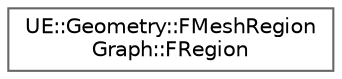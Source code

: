digraph "Graphical Class Hierarchy"
{
 // INTERACTIVE_SVG=YES
 // LATEX_PDF_SIZE
  bgcolor="transparent";
  edge [fontname=Helvetica,fontsize=10,labelfontname=Helvetica,labelfontsize=10];
  node [fontname=Helvetica,fontsize=10,shape=box,height=0.2,width=0.4];
  rankdir="LR";
  Node0 [id="Node000000",label="UE::Geometry::FMeshRegion\lGraph::FRegion",height=0.2,width=0.4,color="grey40", fillcolor="white", style="filled",URL="$d9/dcb/structUE_1_1Geometry_1_1FMeshRegionGraph_1_1FRegion.html",tooltip=" "];
}
